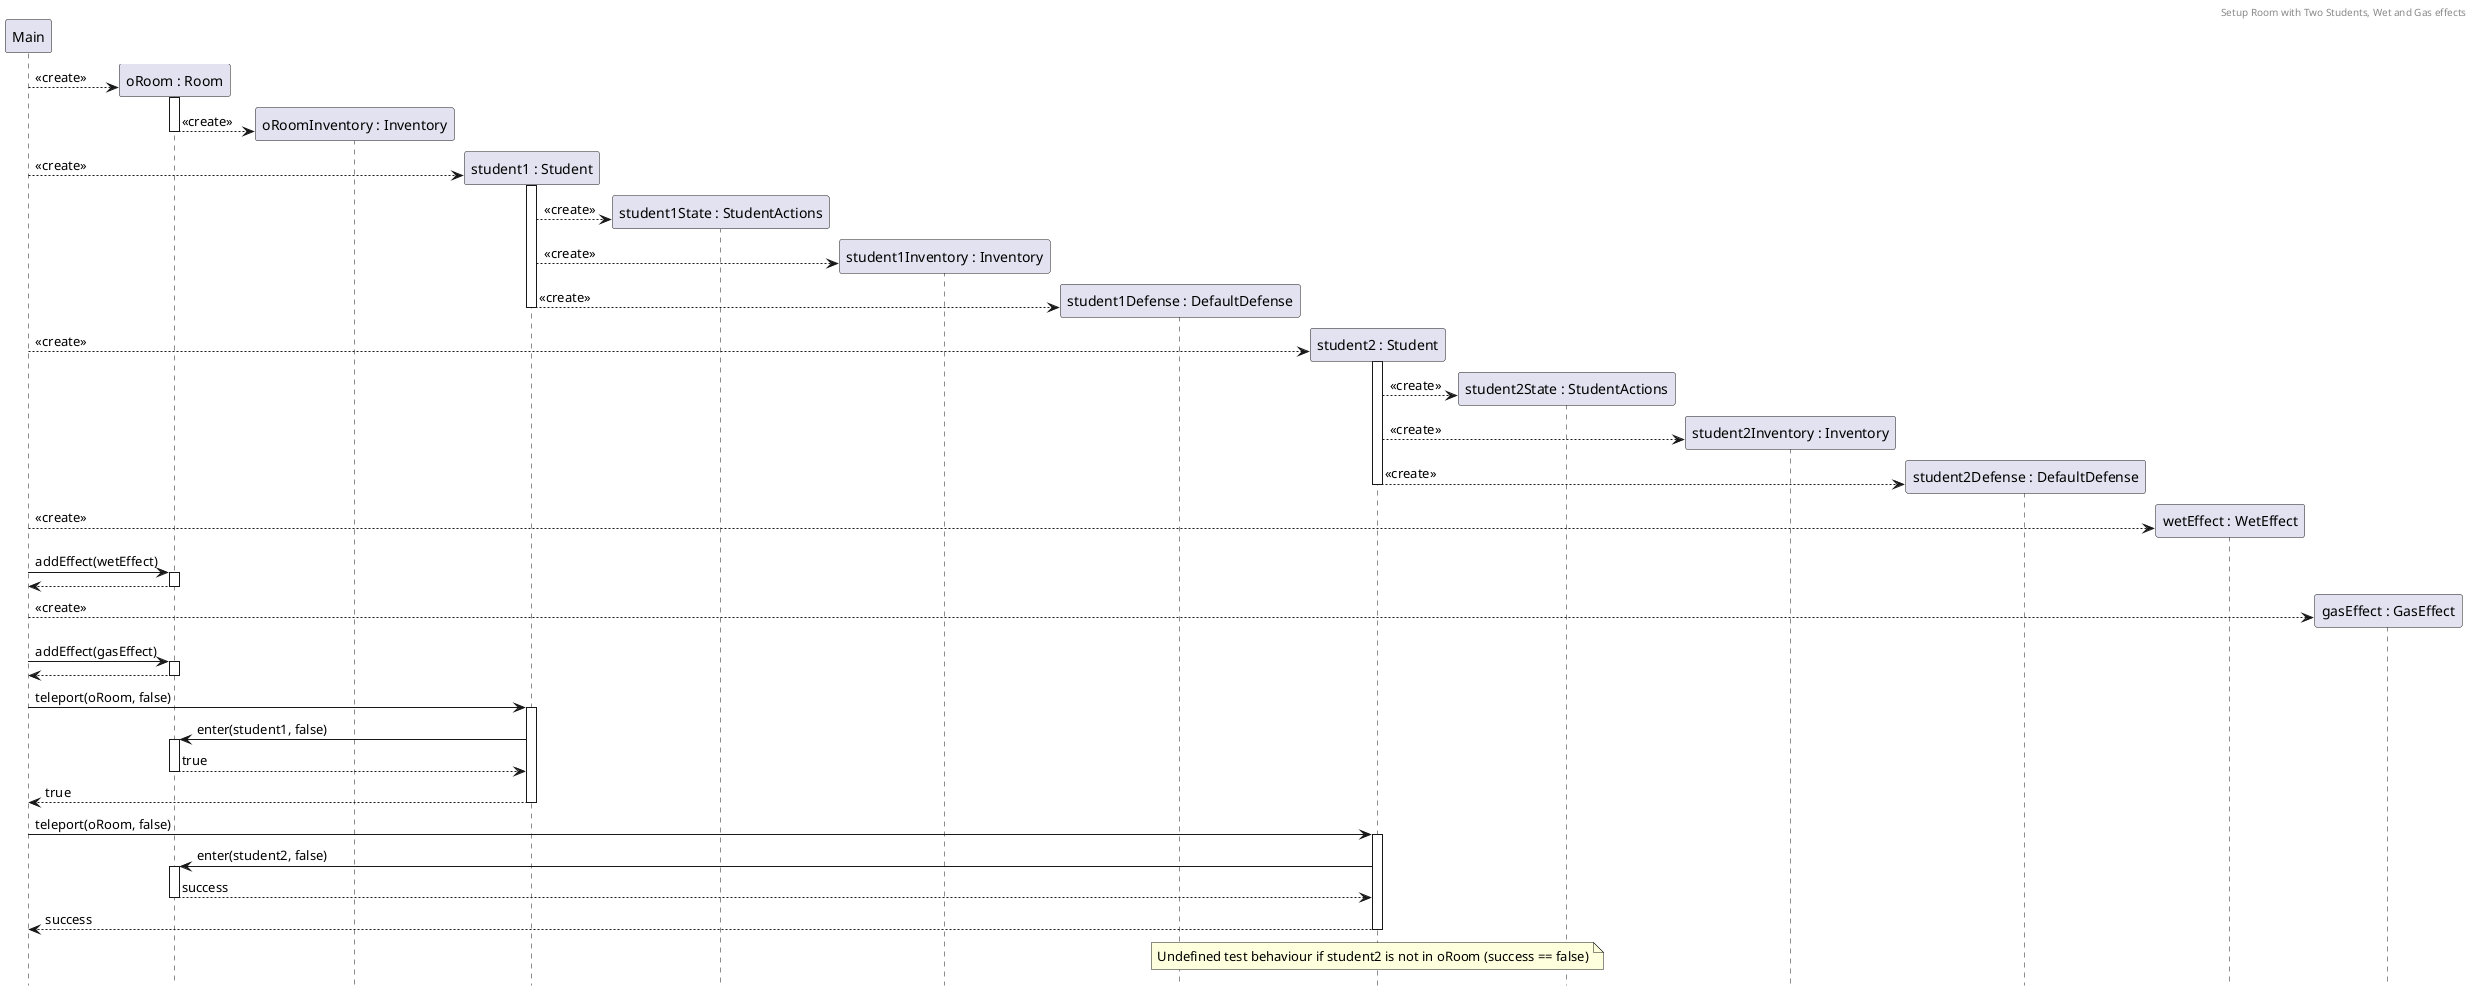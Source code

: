 @startuml RoomSplitWithEffects
header Setup Room with Two Students, Wet and Gas effects
hide footbox

participant M as "Main"
create R1 as "oRoom : Room"
M --> R1 :  <<create>>
activate R1
create R1I as "oRoomInventory : Inventory"
R1 --> R1I --: <<create>>

create S1 as "student1 : Student"
M --> S1 ++: <<create>>
create S1S as "student1State : StudentActions"
S1 --> S1S : <<create>>
create S1I as "student1Inventory : Inventory"
S1 --> S1I : <<create>>
create S1D as "student1Defense : DefaultDefense"
S1 --> S1D --: <<create>>
create S2 as "student2 : Student"
M --> S2 ++: <<create>>
create S2S as "student2State : StudentActions"
S2 --> S2S : <<create>>
create S2I as "student2Inventory : Inventory"
S2 --> S2I : <<create>>
create S2D as "student2Defense : DefaultDefense"
S2 --> S2D --: <<create>>
create W as "wetEffect : WetEffect"
M --> W : <<create>>
M -> R1 ++: addEffect(wetEffect)
R1 --> M --
create G as "gasEffect : GasEffect"
M --> G : <<create>>
M -> R1 ++: addEffect(gasEffect)
return

M -> S1 ++ : teleport(oRoom, false)
S1 -> R1 ++ : enter(student1, false)
return true
return true

M -> S2 ++ : teleport(oRoom, false)
S2 -> R1 ++ : enter(student2, false)
return success
return success

note over S2 : Undefined test behaviour if student2 is not in oRoom (success == false)
@enduml


